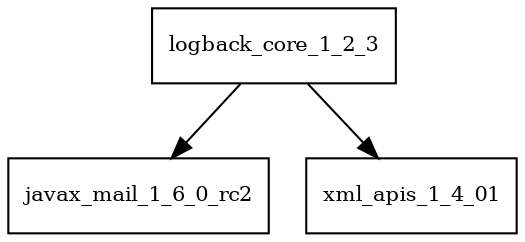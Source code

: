 digraph logback_core_1_2_3_dependencies {
  node [shape = box, fontsize=10.0];
  logback_core_1_2_3 -> javax_mail_1_6_0_rc2;
  logback_core_1_2_3 -> xml_apis_1_4_01;
}
